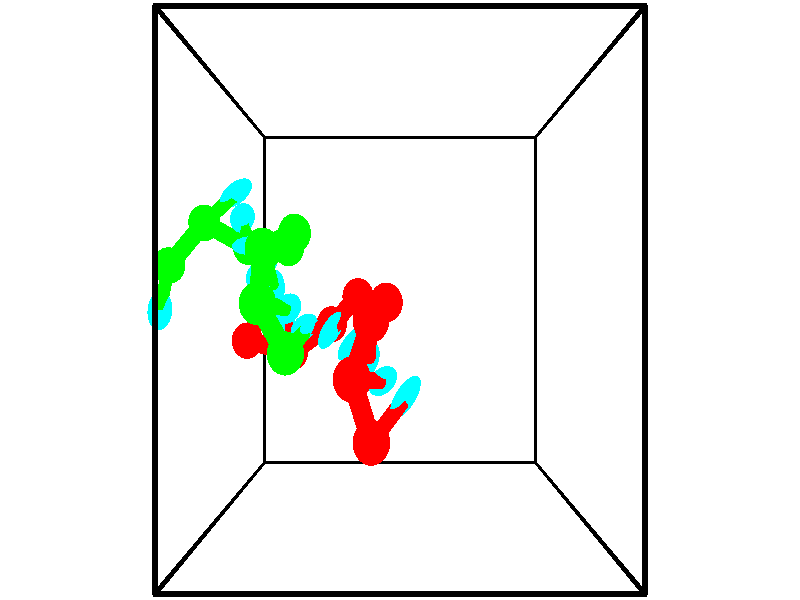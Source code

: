 // switches for output
#declare DRAW_BASES = 1; // possible values are 0, 1; only relevant for DNA ribbons
#declare DRAW_BASES_TYPE = 3; // possible values are 1, 2, 3; only relevant for DNA ribbons
#declare DRAW_FOG = 0; // set to 1 to enable fog

#include "colors.inc"

#include "transforms.inc"
background { rgb <1, 1, 1>}

#default {
   normal{
       ripples 0.25
       frequency 0.20
       turbulence 0.2
       lambda 5
   }
	finish {
		phong 0.1
		phong_size 40.
	}
}

// original window dimensions: 1024x640


// camera settings

camera {
	sky <-0, 1, 0>
	up <-0, 1, 0>
	right 1.6 * <1, 0, 0>
	location <2.5, 2.5, 11.1562>
	look_at <2.5, 2.5, 2.5>
	direction <0, 0, -8.6562>
	angle 67.0682
}


# declare cpy_camera_pos = <2.5, 2.5, 11.1562>;
# if (DRAW_FOG = 1)
fog {
	fog_type 2
	up vnormalize(cpy_camera_pos)
	color rgbt<1,1,1,0.3>
	distance 1e-5
	fog_alt 3e-3
	fog_offset 4
}
# end


// LIGHTS

# declare lum = 6;
global_settings {
	ambient_light rgb lum * <0.05, 0.05, 0.05>
	max_trace_level 15
}# declare cpy_direct_light_amount = 0.25;
light_source
{	1000 * <-1, -1, 1>,
	rgb lum * cpy_direct_light_amount
	parallel
}

light_source
{	1000 * <1, 1, -1>,
	rgb lum * cpy_direct_light_amount
	parallel
}

// strand 0

// nucleotide -1

// particle -1
sphere {
	<2.118562, 0.911348, 3.095455> 0.250000
	pigment { color rgbt <1,0,0,0> }
	no_shadow
}
cylinder {
	<2.380363, 1.183754, 2.964096>,  <2.537444, 1.347197, 2.885281>, 0.100000
	pigment { color rgbt <1,0,0,0> }
	no_shadow
}
cylinder {
	<2.380363, 1.183754, 2.964096>,  <2.118562, 0.911348, 3.095455>, 0.100000
	pigment { color rgbt <1,0,0,0> }
	no_shadow
}

// particle -1
sphere {
	<2.380363, 1.183754, 2.964096> 0.100000
	pigment { color rgbt <1,0,0,0> }
	no_shadow
}
sphere {
	0, 1
	scale<0.080000,0.200000,0.300000>
	matrix <-0.694261, 0.369359, -0.617718,
		-0.299378, 0.632292, 0.714548,
		0.654503, 0.681014, -0.328398,
		2.576715, 1.388058, 2.865577>
	pigment { color rgbt <0,1,1,0> }
	no_shadow
}
cylinder {
	<1.867532, 1.629980, 3.217768>,  <2.118562, 0.911348, 3.095455>, 0.130000
	pigment { color rgbt <1,0,0,0> }
	no_shadow
}

// nucleotide -1

// particle -1
sphere {
	<1.867532, 1.629980, 3.217768> 0.250000
	pigment { color rgbt <1,0,0,0> }
	no_shadow
}
cylinder {
	<2.091133, 1.582123, 2.889572>,  <2.225294, 1.553409, 2.692655>, 0.100000
	pigment { color rgbt <1,0,0,0> }
	no_shadow
}
cylinder {
	<2.091133, 1.582123, 2.889572>,  <1.867532, 1.629980, 3.217768>, 0.100000
	pigment { color rgbt <1,0,0,0> }
	no_shadow
}

// particle -1
sphere {
	<2.091133, 1.582123, 2.889572> 0.100000
	pigment { color rgbt <1,0,0,0> }
	no_shadow
}
sphere {
	0, 1
	scale<0.080000,0.200000,0.300000>
	matrix <-0.689994, 0.481621, -0.540324,
		0.459810, 0.868174, 0.186675,
		0.559002, -0.119642, -0.820489,
		2.258834, 1.546230, 2.643425>
	pigment { color rgbt <0,1,1,0> }
	no_shadow
}
cylinder {
	<2.100518, 2.260276, 2.859807>,  <1.867532, 1.629980, 3.217768>, 0.130000
	pigment { color rgbt <1,0,0,0> }
	no_shadow
}

// nucleotide -1

// particle -1
sphere {
	<2.100518, 2.260276, 2.859807> 0.250000
	pigment { color rgbt <1,0,0,0> }
	no_shadow
}
cylinder {
	<2.066345, 1.973228, 2.583336>,  <2.045841, 1.801000, 2.417453>, 0.100000
	pigment { color rgbt <1,0,0,0> }
	no_shadow
}
cylinder {
	<2.066345, 1.973228, 2.583336>,  <2.100518, 2.260276, 2.859807>, 0.100000
	pigment { color rgbt <1,0,0,0> }
	no_shadow
}

// particle -1
sphere {
	<2.066345, 1.973228, 2.583336> 0.100000
	pigment { color rgbt <1,0,0,0> }
	no_shadow
}
sphere {
	0, 1
	scale<0.080000,0.200000,0.300000>
	matrix <-0.652098, 0.564768, -0.505772,
		0.753306, 0.407506, -0.516206,
		-0.085432, -0.717618, -0.691177,
		2.040716, 1.757943, 2.375983>
	pigment { color rgbt <0,1,1,0> }
	no_shadow
}
cylinder {
	<2.290833, 2.467680, 2.070670>,  <2.100518, 2.260276, 2.859807>, 0.130000
	pigment { color rgbt <1,0,0,0> }
	no_shadow
}

// nucleotide -1

// particle -1
sphere {
	<2.290833, 2.467680, 2.070670> 0.250000
	pigment { color rgbt <1,0,0,0> }
	no_shadow
}
cylinder {
	<2.009735, 2.183990, 2.093124>,  <1.841076, 2.013777, 2.106597>, 0.100000
	pigment { color rgbt <1,0,0,0> }
	no_shadow
}
cylinder {
	<2.009735, 2.183990, 2.093124>,  <2.290833, 2.467680, 2.070670>, 0.100000
	pigment { color rgbt <1,0,0,0> }
	no_shadow
}

// particle -1
sphere {
	<2.009735, 2.183990, 2.093124> 0.100000
	pigment { color rgbt <1,0,0,0> }
	no_shadow
}
sphere {
	0, 1
	scale<0.080000,0.200000,0.300000>
	matrix <-0.627293, 0.580468, -0.519192,
		0.335638, -0.400074, -0.852812,
		-0.702745, -0.709223, 0.056136,
		1.798912, 1.971223, 2.109965>
	pigment { color rgbt <0,1,1,0> }
	no_shadow
}
cylinder {
	<1.825294, 2.544184, 1.449791>,  <2.290833, 2.467680, 2.070670>, 0.130000
	pigment { color rgbt <1,0,0,0> }
	no_shadow
}

// nucleotide -1

// particle -1
sphere {
	<1.825294, 2.544184, 1.449791> 0.250000
	pigment { color rgbt <1,0,0,0> }
	no_shadow
}
cylinder {
	<1.603661, 2.295975, 1.671761>,  <1.470680, 2.147049, 1.804942>, 0.100000
	pigment { color rgbt <1,0,0,0> }
	no_shadow
}
cylinder {
	<1.603661, 2.295975, 1.671761>,  <1.825294, 2.544184, 1.449791>, 0.100000
	pigment { color rgbt <1,0,0,0> }
	no_shadow
}

// particle -1
sphere {
	<1.603661, 2.295975, 1.671761> 0.100000
	pigment { color rgbt <1,0,0,0> }
	no_shadow
}
sphere {
	0, 1
	scale<0.080000,0.200000,0.300000>
	matrix <-0.827416, 0.337247, -0.449051,
		0.091500, -0.707965, -0.700295,
		-0.554084, -0.620524, 0.554924,
		1.437435, 2.109818, 1.838238>
	pigment { color rgbt <0,1,1,0> }
	no_shadow
}
cylinder {
	<1.365029, 2.163600, 1.116020>,  <1.825294, 2.544184, 1.449791>, 0.130000
	pigment { color rgbt <1,0,0,0> }
	no_shadow
}

// nucleotide -1

// particle -1
sphere {
	<1.365029, 2.163600, 1.116020> 0.250000
	pigment { color rgbt <1,0,0,0> }
	no_shadow
}
cylinder {
	<1.160378, 2.150032, 1.459435>,  <1.037586, 2.141891, 1.665483>, 0.100000
	pigment { color rgbt <1,0,0,0> }
	no_shadow
}
cylinder {
	<1.160378, 2.150032, 1.459435>,  <1.365029, 2.163600, 1.116020>, 0.100000
	pigment { color rgbt <1,0,0,0> }
	no_shadow
}

// particle -1
sphere {
	<1.160378, 2.150032, 1.459435> 0.100000
	pigment { color rgbt <1,0,0,0> }
	no_shadow
}
sphere {
	0, 1
	scale<0.080000,0.200000,0.300000>
	matrix <-0.783838, 0.427672, -0.450216,
		-0.351900, -0.903297, -0.245399,
		-0.511629, -0.033921, 0.858536,
		1.006889, 2.139856, 1.716995>
	pigment { color rgbt <0,1,1,0> }
	no_shadow
}
cylinder {
	<0.715713, 1.778129, 1.098089>,  <1.365029, 2.163600, 1.116020>, 0.130000
	pigment { color rgbt <1,0,0,0> }
	no_shadow
}

// nucleotide -1

// particle -1
sphere {
	<0.715713, 1.778129, 1.098089> 0.250000
	pigment { color rgbt <1,0,0,0> }
	no_shadow
}
cylinder {
	<0.688896, 2.071510, 1.368660>,  <0.672806, 2.247539, 1.531003>, 0.100000
	pigment { color rgbt <1,0,0,0> }
	no_shadow
}
cylinder {
	<0.688896, 2.071510, 1.368660>,  <0.715713, 1.778129, 1.098089>, 0.100000
	pigment { color rgbt <1,0,0,0> }
	no_shadow
}

// particle -1
sphere {
	<0.688896, 2.071510, 1.368660> 0.100000
	pigment { color rgbt <1,0,0,0> }
	no_shadow
}
sphere {
	0, 1
	scale<0.080000,0.200000,0.300000>
	matrix <-0.713789, 0.438440, -0.546146,
		-0.697144, -0.519441, 0.494137,
		-0.067041, 0.733452, 0.676427,
		0.668784, 2.291546, 1.571588>
	pigment { color rgbt <0,1,1,0> }
	no_shadow
}
cylinder {
	<-0.024561, 1.939953, 1.169263>,  <0.715713, 1.778129, 1.098089>, 0.130000
	pigment { color rgbt <1,0,0,0> }
	no_shadow
}

// nucleotide -1

// particle -1
sphere {
	<-0.024561, 1.939953, 1.169263> 0.250000
	pigment { color rgbt <1,0,0,0> }
	no_shadow
}
cylinder {
	<0.215157, 2.250824, 1.246040>,  <0.358987, 2.437347, 1.292107>, 0.100000
	pigment { color rgbt <1,0,0,0> }
	no_shadow
}
cylinder {
	<0.215157, 2.250824, 1.246040>,  <-0.024561, 1.939953, 1.169263>, 0.100000
	pigment { color rgbt <1,0,0,0> }
	no_shadow
}

// particle -1
sphere {
	<0.215157, 2.250824, 1.246040> 0.100000
	pigment { color rgbt <1,0,0,0> }
	no_shadow
}
sphere {
	0, 1
	scale<0.080000,0.200000,0.300000>
	matrix <-0.586542, 0.589467, -0.555425,
		-0.544808, 0.220280, 0.809111,
		0.599293, 0.777178, 0.191943,
		0.394944, 2.483977, 1.303623>
	pigment { color rgbt <0,1,1,0> }
	no_shadow
}
// strand 1

// nucleotide -1

// particle -1
sphere {
	<-1.281933, 2.969171, 1.281164> 0.250000
	pigment { color rgbt <0,1,0,0> }
	no_shadow
}
cylinder {
	<-1.416952, 2.615173, 1.152885>,  <-1.497963, 2.402775, 1.075918>, 0.100000
	pigment { color rgbt <0,1,0,0> }
	no_shadow
}
cylinder {
	<-1.416952, 2.615173, 1.152885>,  <-1.281933, 2.969171, 1.281164>, 0.100000
	pigment { color rgbt <0,1,0,0> }
	no_shadow
}

// particle -1
sphere {
	<-1.416952, 2.615173, 1.152885> 0.100000
	pigment { color rgbt <0,1,0,0> }
	no_shadow
}
sphere {
	0, 1
	scale<0.080000,0.200000,0.300000>
	matrix <0.024999, 0.332144, -0.942897,
		0.940977, -0.326289, -0.089990,
		-0.337547, -0.884995, -0.320697,
		-1.518216, 2.349675, 1.056676>
	pigment { color rgbt <0,1,1,0> }
	no_shadow
}
cylinder {
	<-0.727319, 3.560079, 1.201846>,  <-1.281933, 2.969171, 1.281164>, 0.130000
	pigment { color rgbt <0,1,0,0> }
	no_shadow
}

// nucleotide -1

// particle -1
sphere {
	<-0.727319, 3.560079, 1.201846> 0.250000
	pigment { color rgbt <0,1,0,0> }
	no_shadow
}
cylinder {
	<-0.404737, 3.778931, 1.291542>,  <-0.211189, 3.910242, 1.345360>, 0.100000
	pigment { color rgbt <0,1,0,0> }
	no_shadow
}
cylinder {
	<-0.404737, 3.778931, 1.291542>,  <-0.727319, 3.560079, 1.201846>, 0.100000
	pigment { color rgbt <0,1,0,0> }
	no_shadow
}

// particle -1
sphere {
	<-0.404737, 3.778931, 1.291542> 0.100000
	pigment { color rgbt <0,1,0,0> }
	no_shadow
}
sphere {
	0, 1
	scale<0.080000,0.200000,0.300000>
	matrix <0.415965, -0.794471, 0.442481,
		0.420246, -0.263564, -0.868290,
		0.806453, 0.547129, 0.224240,
		-0.162802, 3.943069, 1.358814>
	pigment { color rgbt <0,1,1,0> }
	no_shadow
}
cylinder {
	<-0.084975, 3.245802, 0.876952>,  <-0.727319, 3.560079, 1.201846>, 0.130000
	pigment { color rgbt <0,1,0,0> }
	no_shadow
}

// nucleotide -1

// particle -1
sphere {
	<-0.084975, 3.245802, 0.876952> 0.250000
	pigment { color rgbt <0,1,0,0> }
	no_shadow
}
cylinder {
	<-0.049765, 3.443207, 1.223061>,  <-0.028639, 3.561650, 1.430726>, 0.100000
	pigment { color rgbt <0,1,0,0> }
	no_shadow
}
cylinder {
	<-0.049765, 3.443207, 1.223061>,  <-0.084975, 3.245802, 0.876952>, 0.100000
	pigment { color rgbt <0,1,0,0> }
	no_shadow
}

// particle -1
sphere {
	<-0.049765, 3.443207, 1.223061> 0.100000
	pigment { color rgbt <0,1,0,0> }
	no_shadow
}
sphere {
	0, 1
	scale<0.080000,0.200000,0.300000>
	matrix <0.463888, -0.789012, 0.402825,
		0.881510, 0.365931, -0.298388,
		0.088025, 0.493513, 0.865273,
		-0.023357, 3.591261, 1.482642>
	pigment { color rgbt <0,1,1,0> }
	no_shadow
}
cylinder {
	<0.657277, 3.215370, 1.164729>,  <-0.084975, 3.245802, 0.876952>, 0.130000
	pigment { color rgbt <0,1,0,0> }
	no_shadow
}

// nucleotide -1

// particle -1
sphere {
	<0.657277, 3.215370, 1.164729> 0.250000
	pigment { color rgbt <0,1,0,0> }
	no_shadow
}
cylinder {
	<0.362522, 3.215164, 1.435135>,  <0.185669, 3.215041, 1.597378>, 0.100000
	pigment { color rgbt <0,1,0,0> }
	no_shadow
}
cylinder {
	<0.362522, 3.215164, 1.435135>,  <0.657277, 3.215370, 1.164729>, 0.100000
	pigment { color rgbt <0,1,0,0> }
	no_shadow
}

// particle -1
sphere {
	<0.362522, 3.215164, 1.435135> 0.100000
	pigment { color rgbt <0,1,0,0> }
	no_shadow
}
sphere {
	0, 1
	scale<0.080000,0.200000,0.300000>
	matrix <0.304175, -0.893304, 0.330886,
		0.603717, 0.449453, 0.658421,
		-0.736888, -0.000514, 0.676015,
		0.141456, 3.215010, 1.637939>
	pigment { color rgbt <0,1,1,0> }
	no_shadow
}
cylinder {
	<0.870891, 3.361496, 1.829707>,  <0.657277, 3.215370, 1.164729>, 0.130000
	pigment { color rgbt <0,1,0,0> }
	no_shadow
}

// nucleotide -1

// particle -1
sphere {
	<0.870891, 3.361496, 1.829707> 0.250000
	pigment { color rgbt <0,1,0,0> }
	no_shadow
}
cylinder {
	<0.573689, 3.095825, 1.796700>,  <0.395367, 2.936423, 1.776895>, 0.100000
	pigment { color rgbt <0,1,0,0> }
	no_shadow
}
cylinder {
	<0.573689, 3.095825, 1.796700>,  <0.870891, 3.361496, 1.829707>, 0.100000
	pigment { color rgbt <0,1,0,0> }
	no_shadow
}

// particle -1
sphere {
	<0.573689, 3.095825, 1.796700> 0.100000
	pigment { color rgbt <0,1,0,0> }
	no_shadow
}
sphere {
	0, 1
	scale<0.080000,0.200000,0.300000>
	matrix <0.523519, -0.653565, 0.546609,
		-0.416976, 0.362934, 0.833313,
		-0.743007, -0.664178, -0.082518,
		0.350787, 2.896572, 1.771944>
	pigment { color rgbt <0,1,1,0> }
	no_shadow
}
cylinder {
	<0.535962, 3.110423, 2.529894>,  <0.870891, 3.361496, 1.829707>, 0.130000
	pigment { color rgbt <0,1,0,0> }
	no_shadow
}

// nucleotide -1

// particle -1
sphere {
	<0.535962, 3.110423, 2.529894> 0.250000
	pigment { color rgbt <0,1,0,0> }
	no_shadow
}
cylinder {
	<0.559792, 2.847260, 2.229599>,  <0.574090, 2.689361, 2.049422>, 0.100000
	pigment { color rgbt <0,1,0,0> }
	no_shadow
}
cylinder {
	<0.559792, 2.847260, 2.229599>,  <0.535962, 3.110423, 2.529894>, 0.100000
	pigment { color rgbt <0,1,0,0> }
	no_shadow
}

// particle -1
sphere {
	<0.559792, 2.847260, 2.229599> 0.100000
	pigment { color rgbt <0,1,0,0> }
	no_shadow
}
sphere {
	0, 1
	scale<0.080000,0.200000,0.300000>
	matrix <0.718387, -0.493922, 0.489858,
		-0.693088, -0.568503, 0.443208,
		0.059575, -0.657910, -0.750737,
		0.577664, 2.649887, 2.004378>
	pigment { color rgbt <0,1,1,0> }
	no_shadow
}
cylinder {
	<0.538771, 2.461289, 2.844664>,  <0.535962, 3.110423, 2.529894>, 0.130000
	pigment { color rgbt <0,1,0,0> }
	no_shadow
}

// nucleotide -1

// particle -1
sphere {
	<0.538771, 2.461289, 2.844664> 0.250000
	pigment { color rgbt <0,1,0,0> }
	no_shadow
}
cylinder {
	<0.710854, 2.421844, 2.485733>,  <0.814103, 2.398178, 2.270374>, 0.100000
	pigment { color rgbt <0,1,0,0> }
	no_shadow
}
cylinder {
	<0.710854, 2.421844, 2.485733>,  <0.538771, 2.461289, 2.844664>, 0.100000
	pigment { color rgbt <0,1,0,0> }
	no_shadow
}

// particle -1
sphere {
	<0.710854, 2.421844, 2.485733> 0.100000
	pigment { color rgbt <0,1,0,0> }
	no_shadow
}
sphere {
	0, 1
	scale<0.080000,0.200000,0.300000>
	matrix <0.809604, -0.397560, 0.431842,
		-0.399333, -0.912260, -0.091183,
		0.430203, -0.098627, -0.897328,
		0.839916, 2.392261, 2.216535>
	pigment { color rgbt <0,1,1,0> }
	no_shadow
}
cylinder {
	<0.937172, 1.891909, 2.916430>,  <0.538771, 2.461289, 2.844664>, 0.130000
	pigment { color rgbt <0,1,0,0> }
	no_shadow
}

// nucleotide -1

// particle -1
sphere {
	<0.937172, 1.891909, 2.916430> 0.250000
	pigment { color rgbt <0,1,0,0> }
	no_shadow
}
cylinder {
	<1.033016, 2.019775, 2.549736>,  <1.090523, 2.096495, 2.329720>, 0.100000
	pigment { color rgbt <0,1,0,0> }
	no_shadow
}
cylinder {
	<1.033016, 2.019775, 2.549736>,  <0.937172, 1.891909, 2.916430>, 0.100000
	pigment { color rgbt <0,1,0,0> }
	no_shadow
}

// particle -1
sphere {
	<1.033016, 2.019775, 2.549736> 0.100000
	pigment { color rgbt <0,1,0,0> }
	no_shadow
}
sphere {
	0, 1
	scale<0.080000,0.200000,0.300000>
	matrix <0.829768, -0.557659, 0.022423,
		-0.504057, -0.766049, -0.398869,
		0.239610, 0.319666, -0.916734,
		1.104899, 2.115675, 2.274716>
	pigment { color rgbt <0,1,1,0> }
	no_shadow
}
// box output
cylinder {
	<0.000000, 0.000000, 0.000000>,  <5.000000, 0.000000, 0.000000>, 0.025000
	pigment { color rgbt <0,0,0,0> }
	no_shadow
}
cylinder {
	<0.000000, 0.000000, 0.000000>,  <0.000000, 5.000000, 0.000000>, 0.025000
	pigment { color rgbt <0,0,0,0> }
	no_shadow
}
cylinder {
	<0.000000, 0.000000, 0.000000>,  <0.000000, 0.000000, 5.000000>, 0.025000
	pigment { color rgbt <0,0,0,0> }
	no_shadow
}
cylinder {
	<5.000000, 5.000000, 5.000000>,  <0.000000, 5.000000, 5.000000>, 0.025000
	pigment { color rgbt <0,0,0,0> }
	no_shadow
}
cylinder {
	<5.000000, 5.000000, 5.000000>,  <5.000000, 0.000000, 5.000000>, 0.025000
	pigment { color rgbt <0,0,0,0> }
	no_shadow
}
cylinder {
	<5.000000, 5.000000, 5.000000>,  <5.000000, 5.000000, 0.000000>, 0.025000
	pigment { color rgbt <0,0,0,0> }
	no_shadow
}
cylinder {
	<0.000000, 0.000000, 5.000000>,  <0.000000, 5.000000, 5.000000>, 0.025000
	pigment { color rgbt <0,0,0,0> }
	no_shadow
}
cylinder {
	<0.000000, 0.000000, 5.000000>,  <5.000000, 0.000000, 5.000000>, 0.025000
	pigment { color rgbt <0,0,0,0> }
	no_shadow
}
cylinder {
	<5.000000, 5.000000, 0.000000>,  <0.000000, 5.000000, 0.000000>, 0.025000
	pigment { color rgbt <0,0,0,0> }
	no_shadow
}
cylinder {
	<5.000000, 5.000000, 0.000000>,  <5.000000, 0.000000, 0.000000>, 0.025000
	pigment { color rgbt <0,0,0,0> }
	no_shadow
}
cylinder {
	<5.000000, 0.000000, 5.000000>,  <5.000000, 0.000000, 0.000000>, 0.025000
	pigment { color rgbt <0,0,0,0> }
	no_shadow
}
cylinder {
	<0.000000, 5.000000, 0.000000>,  <0.000000, 5.000000, 5.000000>, 0.025000
	pigment { color rgbt <0,0,0,0> }
	no_shadow
}
// end of box output
